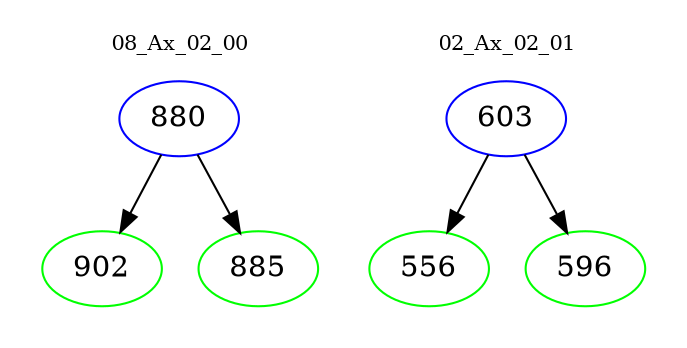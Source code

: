 digraph{
subgraph cluster_0 {
color = white
label = "08_Ax_02_00";
fontsize=10;
T0_880 [label="880", color="blue"]
T0_880 -> T0_902 [color="black"]
T0_902 [label="902", color="green"]
T0_880 -> T0_885 [color="black"]
T0_885 [label="885", color="green"]
}
subgraph cluster_1 {
color = white
label = "02_Ax_02_01";
fontsize=10;
T1_603 [label="603", color="blue"]
T1_603 -> T1_556 [color="black"]
T1_556 [label="556", color="green"]
T1_603 -> T1_596 [color="black"]
T1_596 [label="596", color="green"]
}
}
